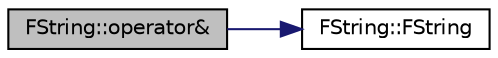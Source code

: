 digraph "FString::operator&amp;"
{
 // INTERACTIVE_SVG=YES
  edge [fontname="Helvetica",fontsize="10",labelfontname="Helvetica",labelfontsize="10"];
  node [fontname="Helvetica",fontsize="10",shape=record];
  rankdir="LR";
  Node32 [label="FString::operator&",height=0.2,width=0.4,color="black", fillcolor="grey75", style="filled", fontcolor="black"];
  Node32 -> Node33 [color="midnightblue",fontsize="10",style="solid",fontname="Helvetica"];
  Node33 [label="FString::FString",height=0.2,width=0.4,color="black", fillcolor="white", style="filled",URL="$class_f_string.html#acc6e2ac6135356e2b8b909ff61bf668c",tooltip="Constructeur à valeur vide {2, \"\" }. "];
}
